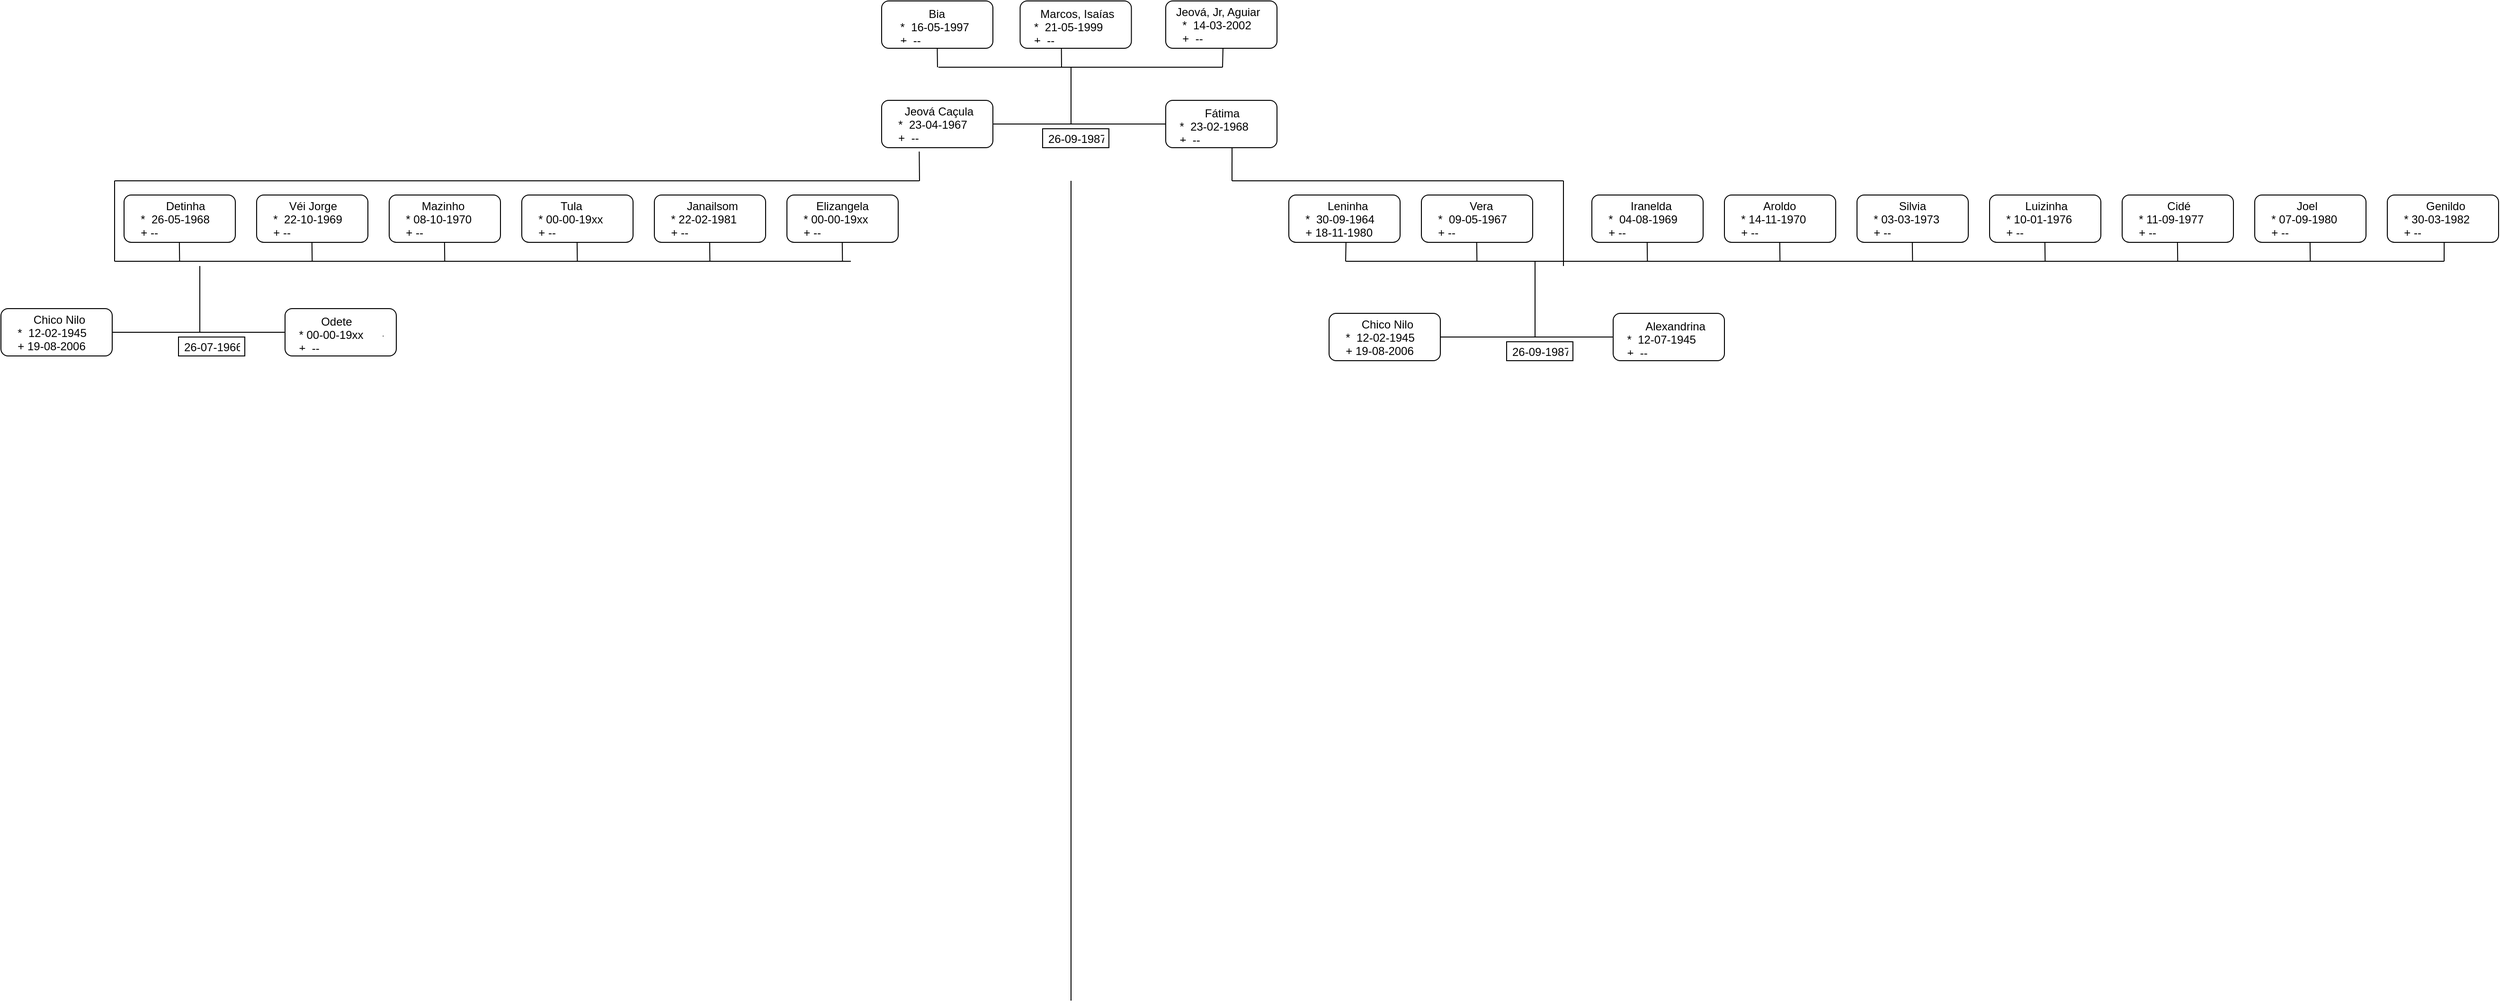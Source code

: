 <mxfile>
    <diagram id="dwh6Nt9CRi5pj_zk__ob" name="Página-1">
        <mxGraphModel dx="1879" dy="485" grid="1" gridSize="10" guides="1" tooltips="1" connect="1" arrows="1" fold="1" page="1" pageScale="1" pageWidth="850" pageHeight="1100" math="0" shadow="0">
            <root>
                <mxCell id="0"/>
                <mxCell id="1" parent="0"/>
                <mxCell id="18" value="" style="rounded=1;whiteSpace=wrap;html=1;" parent="1" vertex="1">
                    <mxGeometry x="386.25" y="50" width="117.5" height="50" as="geometry"/>
                </mxCell>
                <mxCell id="19" value="  Marcos, Isaías   - Marcos Isaías Tomas Aguiar&#10;*  21-05-1999       - realejo, crateús, ce&#10;+  --" style="text;strokeColor=none;fillColor=none;align=left;verticalAlign=middle;spacingLeft=4;spacingRight=4;overflow=hidden;points=[[0,0.5],[1,0.5]];portConstraint=eastwest;rotatable=0;" parent="1" vertex="1">
                    <mxGeometry x="395" y="55" width="100" height="40" as="geometry"/>
                </mxCell>
                <mxCell id="22" value="" style="rounded=1;whiteSpace=wrap;html=1;" parent="1" vertex="1">
                    <mxGeometry x="240" y="155" width="117.5" height="50" as="geometry"/>
                </mxCell>
                <mxCell id="23" value="    Jeová Caçula     - Jeová Caçula de Aguiar Júnior&#10;  *  23-04-1967       - nova olinda, crateús, &#10;  +  --" style="text;strokeColor=none;fillColor=none;align=left;verticalAlign=middle;spacingLeft=4;spacingRight=4;overflow=hidden;points=[[0,0.5],[1,0.5]];portConstraint=eastwest;rotatable=0;" parent="1" vertex="1">
                    <mxGeometry x="245" y="155" width="107.5" height="50" as="geometry"/>
                </mxCell>
                <mxCell id="24" value="" style="rounded=1;whiteSpace=wrap;html=1;" parent="1" vertex="1">
                    <mxGeometry x="540" y="155" width="117.5" height="50" as="geometry"/>
                </mxCell>
                <mxCell id="25" value="        Fátima          - Maria de Fátima Tomaz Aguiar&#10;*  23-02-1968       - melancia, coreaú, ce&#10;+  --" style="text;strokeColor=none;fillColor=none;align=left;verticalAlign=middle;spacingLeft=4;spacingRight=4;overflow=hidden;points=[[0,0.5],[1,0.5]];portConstraint=eastwest;rotatable=0;" parent="1" vertex="1">
                    <mxGeometry x="548.75" y="160" width="100" height="40" as="geometry"/>
                </mxCell>
                <mxCell id="27" value="" style="rounded=1;whiteSpace=wrap;html=1;" parent="1" vertex="1">
                    <mxGeometry x="712.5" y="380" width="117.5" height="50" as="geometry"/>
                </mxCell>
                <mxCell id="28" value="       Chico Nilo       - Francisco José Domingos&#10;  *  12-02-1945&#10;  + 19-08-2006" style="text;strokeColor=none;fillColor=none;align=left;verticalAlign=middle;spacingLeft=4;spacingRight=4;overflow=hidden;points=[[0,0.5],[1,0.5]];portConstraint=eastwest;rotatable=0;" parent="1" vertex="1">
                    <mxGeometry x="717.5" y="380" width="107.5" height="50" as="geometry"/>
                </mxCell>
                <mxCell id="29" value="" style="rounded=1;whiteSpace=wrap;html=1;" parent="1" vertex="1">
                    <mxGeometry x="1012.5" y="380" width="117.5" height="50" as="geometry"/>
                </mxCell>
                <mxCell id="30" value="      Alexandrina   - Alexandrina Tomaz Domingos&#10;*  12-07-1945&#10;+  --" style="text;strokeColor=none;fillColor=none;align=left;verticalAlign=middle;spacingLeft=4;spacingRight=4;overflow=hidden;points=[[0,0.5],[1,0.5]];portConstraint=eastwest;rotatable=0;" parent="1" vertex="1">
                    <mxGeometry x="1021.25" y="385" width="100" height="40" as="geometry"/>
                </mxCell>
                <mxCell id="31" value="" style="endArrow=none;html=1;" parent="1" edge="1">
                    <mxGeometry width="50" height="50" relative="1" as="geometry">
                        <mxPoint x="440" y="1106" as="sourcePoint"/>
                        <mxPoint x="440" y="240" as="targetPoint"/>
                    </mxGeometry>
                </mxCell>
                <mxCell id="32" value="" style="rounded=1;whiteSpace=wrap;html=1;" parent="1" vertex="1">
                    <mxGeometry x="670" y="255" width="117.5" height="50" as="geometry"/>
                </mxCell>
                <mxCell id="33" value="         Leninha         - Maria Lúcia TomazDomingos&#10;  *  30-09-1964       -  melancia, coreaú, ce&#10;  + 18-11-1980" style="text;strokeColor=none;fillColor=none;align=left;verticalAlign=middle;spacingLeft=4;spacingRight=4;overflow=hidden;points=[[0,0.5],[1,0.5]];portConstraint=eastwest;rotatable=0;" parent="1" vertex="1">
                    <mxGeometry x="675" y="255" width="107.5" height="50" as="geometry"/>
                </mxCell>
                <mxCell id="34" value="" style="rounded=1;whiteSpace=wrap;html=1;" parent="1" vertex="1">
                    <mxGeometry x="810" y="255" width="117.5" height="50" as="geometry"/>
                </mxCell>
                <mxCell id="35" value="            Vera           - Vera Lúcia Tomaz de Araújo&#10;  *  09-05-1967       - melancia, coreaú, ce&#10;  + --" style="text;strokeColor=none;fillColor=none;align=left;verticalAlign=middle;spacingLeft=4;spacingRight=4;overflow=hidden;points=[[0,0.5],[1,0.5]];portConstraint=eastwest;rotatable=0;" parent="1" vertex="1">
                    <mxGeometry x="815" y="255" width="107.5" height="50" as="geometry"/>
                </mxCell>
                <mxCell id="36" value="" style="rounded=1;whiteSpace=wrap;html=1;" parent="1" vertex="1">
                    <mxGeometry x="990" y="255" width="117.5" height="50" as="geometry"/>
                </mxCell>
                <mxCell id="37" value="         Iranelda         - Iranelda Maria TomazDomingos&#10;  *  04-08-1969       - melancia, coreaú, ce&#10;  + --" style="text;strokeColor=none;fillColor=none;align=left;verticalAlign=middle;spacingLeft=4;spacingRight=4;overflow=hidden;points=[[0,0.5],[1,0.5]];portConstraint=eastwest;rotatable=0;" parent="1" vertex="1">
                    <mxGeometry x="995" y="255" width="107.5" height="50" as="geometry"/>
                </mxCell>
                <mxCell id="38" value="" style="rounded=1;whiteSpace=wrap;html=1;" parent="1" vertex="1">
                    <mxGeometry x="1130" y="255" width="117.5" height="50" as="geometry"/>
                </mxCell>
                <mxCell id="39" value="         Aroldo            - José Aroldo Tomaz Domingos&#10;  * 14-11-1970         - melancia, coreaú, ce&#10;  + --" style="text;strokeColor=none;fillColor=none;align=left;verticalAlign=middle;spacingLeft=4;spacingRight=4;overflow=hidden;points=[[0,0.5],[1,0.5]];portConstraint=eastwest;rotatable=0;" parent="1" vertex="1">
                    <mxGeometry x="1135" y="255" width="107.5" height="50" as="geometry"/>
                </mxCell>
                <mxCell id="40" value="" style="rounded=1;whiteSpace=wrap;html=1;" parent="1" vertex="1">
                    <mxGeometry x="1270" y="255" width="117.5" height="50" as="geometry"/>
                </mxCell>
                <mxCell id="41" value="          Silvia            - Antonia Silvia Helena Tomaz Soares&#10;  * 03-03-1973        - melancia, coreaú, ce&#10;  + --" style="text;strokeColor=none;fillColor=none;align=left;verticalAlign=middle;spacingLeft=4;spacingRight=4;overflow=hidden;points=[[0,0.5],[1,0.5]];portConstraint=eastwest;rotatable=0;" parent="1" vertex="1">
                    <mxGeometry x="1275" y="255" width="107.5" height="50" as="geometry"/>
                </mxCell>
                <mxCell id="42" value="" style="rounded=1;whiteSpace=wrap;html=1;" parent="1" vertex="1">
                    <mxGeometry x="1410" y="255" width="117.5" height="50" as="geometry"/>
                </mxCell>
                <mxCell id="43" value="        Luizinha         - Luiza Maria Tomaz Domingos&#10;  * 10-01-1976        - melancia, coreaú, ce&#10;  + --" style="text;strokeColor=none;fillColor=none;align=left;verticalAlign=middle;spacingLeft=4;spacingRight=4;overflow=hidden;points=[[0,0.5],[1,0.5]];portConstraint=eastwest;rotatable=0;" parent="1" vertex="1">
                    <mxGeometry x="1415" y="255" width="107.5" height="50" as="geometry"/>
                </mxCell>
                <mxCell id="44" value="" style="rounded=1;whiteSpace=wrap;html=1;" parent="1" vertex="1">
                    <mxGeometry x="1550" y="255" width="117.5" height="50" as="geometry"/>
                </mxCell>
                <mxCell id="45" value="           Cidé             - Francisco Franscidé Tomaz Domingos&#10;  * 11-09-1977         - nova olinda, coreaú, ce&#10;  + --" style="text;strokeColor=none;fillColor=none;align=left;verticalAlign=middle;spacingLeft=4;spacingRight=4;overflow=hidden;points=[[0,0.5],[1,0.5]];portConstraint=eastwest;rotatable=0;" parent="1" vertex="1">
                    <mxGeometry x="1555" y="255" width="107.5" height="50" as="geometry"/>
                </mxCell>
                <mxCell id="46" value="" style="rounded=1;whiteSpace=wrap;html=1;" parent="1" vertex="1">
                    <mxGeometry x="1690" y="255" width="117.5" height="50" as="geometry"/>
                </mxCell>
                <mxCell id="47" value="          Joel              - Franscisco Joel Tomaz Domingos&#10;  * 07-09-1980         - nova olinda, coreaú, ce&#10;  + --" style="text;strokeColor=none;fillColor=none;align=left;verticalAlign=middle;spacingLeft=4;spacingRight=4;overflow=hidden;points=[[0,0.5],[1,0.5]];portConstraint=eastwest;rotatable=0;" parent="1" vertex="1">
                    <mxGeometry x="1695" y="255" width="107.5" height="50" as="geometry"/>
                </mxCell>
                <mxCell id="48" value="" style="rounded=1;whiteSpace=wrap;html=1;" parent="1" vertex="1">
                    <mxGeometry x="1830" y="255" width="117.5" height="50" as="geometry"/>
                </mxCell>
                <mxCell id="49" value="         Genildo          - Antonio Genildo Tomaz Domingos&#10;  * 30-03-1982         - nova olinda, coreaú, ce&#10;  + --" style="text;strokeColor=none;fillColor=none;align=left;verticalAlign=middle;spacingLeft=4;spacingRight=4;overflow=hidden;points=[[0,0.5],[1,0.5]];portConstraint=eastwest;rotatable=0;" parent="1" vertex="1">
                    <mxGeometry x="1835" y="255" width="107.5" height="50" as="geometry"/>
                </mxCell>
                <mxCell id="50" value="" style="endArrow=none;html=1;entryX=0;entryY=0.5;entryDx=0;entryDy=0;exitX=1;exitY=0.5;exitDx=0;exitDy=0;" parent="1" source="22" target="24" edge="1">
                    <mxGeometry width="50" height="50" relative="1" as="geometry">
                        <mxPoint x="380" y="260" as="sourcePoint"/>
                        <mxPoint x="430" y="210" as="targetPoint"/>
                    </mxGeometry>
                </mxCell>
                <mxCell id="51" value="" style="endArrow=none;html=1;entryX=0.371;entryY=1.002;entryDx=0;entryDy=0;entryPerimeter=0;" parent="1" target="18" edge="1">
                    <mxGeometry width="50" height="50" relative="1" as="geometry">
                        <mxPoint x="430" y="120" as="sourcePoint"/>
                        <mxPoint x="441" y="100" as="targetPoint"/>
                    </mxGeometry>
                </mxCell>
                <mxCell id="54" value="" style="endArrow=none;html=1;" parent="1" edge="1">
                    <mxGeometry width="50" height="50" relative="1" as="geometry">
                        <mxPoint x="300" y="120" as="sourcePoint"/>
                        <mxPoint x="600" y="120" as="targetPoint"/>
                    </mxGeometry>
                </mxCell>
                <mxCell id="55" value="" style="endArrow=none;html=1;" parent="1" edge="1">
                    <mxGeometry width="50" height="50" relative="1" as="geometry">
                        <mxPoint x="440" y="180" as="sourcePoint"/>
                        <mxPoint x="440" y="120" as="targetPoint"/>
                    </mxGeometry>
                </mxCell>
                <mxCell id="56" value="" style="endArrow=none;html=1;exitX=1;exitY=0.5;exitDx=0;exitDy=0;entryX=0;entryY=0.5;entryDx=0;entryDy=0;" parent="1" source="27" target="29" edge="1">
                    <mxGeometry width="50" height="50" relative="1" as="geometry">
                        <mxPoint x="990" y="395" as="sourcePoint"/>
                        <mxPoint x="1010" y="400" as="targetPoint"/>
                    </mxGeometry>
                </mxCell>
                <mxCell id="57" value="" style="endArrow=none;html=1;entryX=0.515;entryY=1;entryDx=0;entryDy=0;entryPerimeter=0;" parent="1" target="33" edge="1">
                    <mxGeometry width="50" height="50" relative="1" as="geometry">
                        <mxPoint x="730" y="325" as="sourcePoint"/>
                        <mxPoint x="728.41" y="305" as="targetPoint"/>
                    </mxGeometry>
                </mxCell>
                <mxCell id="58" value="" style="endArrow=none;html=1;entryX=0.5;entryY=1;entryDx=0;entryDy=0;" parent="1" edge="1">
                    <mxGeometry width="50" height="50" relative="1" as="geometry">
                        <mxPoint x="868.66" y="325" as="sourcePoint"/>
                        <mxPoint x="868.41" y="305" as="targetPoint"/>
                    </mxGeometry>
                </mxCell>
                <mxCell id="59" value="" style="endArrow=none;html=1;entryX=0.5;entryY=1;entryDx=0;entryDy=0;" parent="1" edge="1">
                    <mxGeometry width="50" height="50" relative="1" as="geometry">
                        <mxPoint x="1048.66" y="325" as="sourcePoint"/>
                        <mxPoint x="1048.41" y="305" as="targetPoint"/>
                    </mxGeometry>
                </mxCell>
                <mxCell id="60" value="" style="endArrow=none;html=1;entryX=0.5;entryY=1;entryDx=0;entryDy=0;" parent="1" edge="1">
                    <mxGeometry width="50" height="50" relative="1" as="geometry">
                        <mxPoint x="1188.66" y="325" as="sourcePoint"/>
                        <mxPoint x="1188.41" y="305" as="targetPoint"/>
                    </mxGeometry>
                </mxCell>
                <mxCell id="62" value="" style="endArrow=none;html=1;entryX=0.5;entryY=1;entryDx=0;entryDy=0;" parent="1" edge="1">
                    <mxGeometry width="50" height="50" relative="1" as="geometry">
                        <mxPoint x="1328.66" y="325" as="sourcePoint"/>
                        <mxPoint x="1328.41" y="305" as="targetPoint"/>
                    </mxGeometry>
                </mxCell>
                <mxCell id="63" value="" style="endArrow=none;html=1;entryX=0.5;entryY=1;entryDx=0;entryDy=0;" parent="1" edge="1">
                    <mxGeometry width="50" height="50" relative="1" as="geometry">
                        <mxPoint x="1468.66" y="325" as="sourcePoint"/>
                        <mxPoint x="1468.41" y="305" as="targetPoint"/>
                    </mxGeometry>
                </mxCell>
                <mxCell id="64" value="" style="endArrow=none;html=1;entryX=0.5;entryY=1;entryDx=0;entryDy=0;" parent="1" edge="1">
                    <mxGeometry width="50" height="50" relative="1" as="geometry">
                        <mxPoint x="1608.66" y="325" as="sourcePoint"/>
                        <mxPoint x="1608.41" y="305" as="targetPoint"/>
                    </mxGeometry>
                </mxCell>
                <mxCell id="65" value="" style="endArrow=none;html=1;entryX=0.5;entryY=1;entryDx=0;entryDy=0;" parent="1" edge="1">
                    <mxGeometry width="50" height="50" relative="1" as="geometry">
                        <mxPoint x="1748.66" y="325" as="sourcePoint"/>
                        <mxPoint x="1748.41" y="305" as="targetPoint"/>
                    </mxGeometry>
                </mxCell>
                <mxCell id="66" value="" style="endArrow=none;html=1;entryX=0.512;entryY=0.997;entryDx=0;entryDy=0;entryPerimeter=0;" parent="1" target="49" edge="1">
                    <mxGeometry width="50" height="50" relative="1" as="geometry">
                        <mxPoint x="1890" y="325" as="sourcePoint"/>
                        <mxPoint x="1888.41" y="305" as="targetPoint"/>
                    </mxGeometry>
                </mxCell>
                <mxCell id="67" value="" style="endArrow=none;html=1;" parent="1" edge="1">
                    <mxGeometry width="50" height="50" relative="1" as="geometry">
                        <mxPoint x="730" y="325" as="sourcePoint"/>
                        <mxPoint x="1890" y="325" as="targetPoint"/>
                    </mxGeometry>
                </mxCell>
                <mxCell id="68" value="" style="endArrow=none;html=1;" parent="1" edge="1">
                    <mxGeometry width="50" height="50" relative="1" as="geometry">
                        <mxPoint x="960" y="240" as="sourcePoint"/>
                        <mxPoint x="610" y="240" as="targetPoint"/>
                    </mxGeometry>
                </mxCell>
                <mxCell id="69" value="" style="endArrow=none;html=1;entryX=0.596;entryY=1.002;entryDx=0;entryDy=0;entryPerimeter=0;" parent="1" target="24" edge="1">
                    <mxGeometry width="50" height="50" relative="1" as="geometry">
                        <mxPoint x="610" y="240" as="sourcePoint"/>
                        <mxPoint x="598.56" y="205" as="targetPoint"/>
                    </mxGeometry>
                </mxCell>
                <mxCell id="70" value="" style="endArrow=none;html=1;" parent="1" edge="1">
                    <mxGeometry width="50" height="50" relative="1" as="geometry">
                        <mxPoint x="960" y="330" as="sourcePoint"/>
                        <mxPoint x="960" y="240" as="targetPoint"/>
                    </mxGeometry>
                </mxCell>
                <mxCell id="71" value="" style="endArrow=none;html=1;" parent="1" edge="1">
                    <mxGeometry width="50" height="50" relative="1" as="geometry">
                        <mxPoint x="930" y="405" as="sourcePoint"/>
                        <mxPoint x="930" y="325" as="targetPoint"/>
                    </mxGeometry>
                </mxCell>
                <mxCell id="76" value="" style="rounded=0;whiteSpace=wrap;html=1;" parent="1" vertex="1">
                    <mxGeometry x="410" y="185" width="70" height="20" as="geometry"/>
                </mxCell>
                <mxCell id="78" value="26-09-1987 independência, ce" style="text;strokeColor=none;fillColor=none;align=left;verticalAlign=middle;spacingLeft=4;spacingRight=4;overflow=hidden;points=[[0,0.5],[1,0.5]];portConstraint=eastwest;rotatable=0;" parent="1" vertex="1">
                    <mxGeometry x="410" y="185" width="70" height="20" as="geometry"/>
                </mxCell>
                <mxCell id="79" value="" style="rounded=0;whiteSpace=wrap;html=1;" parent="1" vertex="1">
                    <mxGeometry x="900" y="410" width="70" height="20" as="geometry"/>
                </mxCell>
                <mxCell id="80" value="26-09-1987 independência, ce" style="text;strokeColor=none;fillColor=none;align=left;verticalAlign=middle;spacingLeft=4;spacingRight=4;overflow=hidden;points=[[0,0.5],[1,0.5]];portConstraint=eastwest;rotatable=0;" parent="1" vertex="1">
                    <mxGeometry x="900" y="410" width="70" height="20" as="geometry"/>
                </mxCell>
                <mxCell id="82" value="" style="rounded=1;whiteSpace=wrap;html=1;" parent="1" vertex="1">
                    <mxGeometry x="-690" y="375" width="117.5" height="50" as="geometry"/>
                </mxCell>
                <mxCell id="83" value="       Chico Nilo       - Francisco José Domingos&#10;  *  12-02-1945&#10;  + 19-08-2006" style="text;strokeColor=none;fillColor=none;align=left;verticalAlign=middle;spacingLeft=4;spacingRight=4;overflow=hidden;points=[[0,0.5],[1,0.5]];portConstraint=eastwest;rotatable=0;" parent="1" vertex="1">
                    <mxGeometry x="-685" y="375" width="107.5" height="50" as="geometry"/>
                </mxCell>
                <mxCell id="84" value="" style="rounded=1;whiteSpace=wrap;html=1;" parent="1" vertex="1">
                    <mxGeometry x="-390" y="375" width="117.5" height="50" as="geometry"/>
                </mxCell>
                <mxCell id="85" value="       Odete           - Maria Odete de Aguiar&#10;* 00-00-19xx      - riacho do gado, independencia, ce&#10;+  --" style="text;strokeColor=none;fillColor=none;align=left;verticalAlign=middle;spacingLeft=4;spacingRight=4;overflow=hidden;points=[[0,0.5],[1,0.5]];portConstraint=eastwest;rotatable=0;" parent="1" vertex="1">
                    <mxGeometry x="-381.25" y="380" width="100" height="40" as="geometry"/>
                </mxCell>
                <mxCell id="88" value="" style="rounded=1;whiteSpace=wrap;html=1;" parent="1" vertex="1">
                    <mxGeometry x="-560" y="255" width="117.5" height="50" as="geometry"/>
                </mxCell>
                <mxCell id="89" value="          Detinha         -  Antonia Elizete De Aguiar&#10;  *  26-05-1968       - nova olinda, independencia, ce&#10;  + --" style="text;strokeColor=none;fillColor=none;align=left;verticalAlign=middle;spacingLeft=4;spacingRight=4;overflow=hidden;points=[[0,0.5],[1,0.5]];portConstraint=eastwest;rotatable=0;" parent="1" vertex="1">
                    <mxGeometry x="-555" y="255" width="107.5" height="50" as="geometry"/>
                </mxCell>
                <mxCell id="90" value="" style="rounded=1;whiteSpace=wrap;html=1;" parent="1" vertex="1">
                    <mxGeometry x="-420" y="255" width="117.5" height="50" as="geometry"/>
                </mxCell>
                <mxCell id="91" value="       Véi Jorge          - Jorge Luiz Caçula de Aguiar&#10;  *  22-10-1969       - nova olinda, independencia, ce&#10;  + --" style="text;strokeColor=none;fillColor=none;align=left;verticalAlign=middle;spacingLeft=4;spacingRight=4;overflow=hidden;points=[[0,0.5],[1,0.5]];portConstraint=eastwest;rotatable=0;" parent="1" vertex="1">
                    <mxGeometry x="-415" y="255" width="107.5" height="50" as="geometry"/>
                </mxCell>
                <mxCell id="92" value="" style="rounded=1;whiteSpace=wrap;html=1;" parent="1" vertex="1">
                    <mxGeometry x="-280" y="255" width="117.5" height="50" as="geometry"/>
                </mxCell>
                <mxCell id="93" value="       Mazinho            - Geosmar Caçula de Aguiar&#10;  * 08-10-1970         - nova olinda, independencia, ce&#10;  + --" style="text;strokeColor=none;fillColor=none;align=left;verticalAlign=middle;spacingLeft=4;spacingRight=4;overflow=hidden;points=[[0,0.5],[1,0.5]];portConstraint=eastwest;rotatable=0;" parent="1" vertex="1">
                    <mxGeometry x="-275" y="255" width="107.5" height="50" as="geometry"/>
                </mxCell>
                <mxCell id="94" value="" style="rounded=1;whiteSpace=wrap;html=1;" parent="1" vertex="1">
                    <mxGeometry x="-140" y="255" width="117.5" height="50" as="geometry"/>
                </mxCell>
                <mxCell id="95" value="         Tula               - Jonas Caçula de Aguiar&#10;  * 00-00-19xx        - nova olinda, independencia, ce&#10;  + --" style="text;strokeColor=none;fillColor=none;align=left;verticalAlign=middle;spacingLeft=4;spacingRight=4;overflow=hidden;points=[[0,0.5],[1,0.5]];portConstraint=eastwest;rotatable=0;" parent="1" vertex="1">
                    <mxGeometry x="-135" y="255" width="107.5" height="50" as="geometry"/>
                </mxCell>
                <mxCell id="96" value="" style="rounded=1;whiteSpace=wrap;html=1;" parent="1" vertex="1">
                    <mxGeometry y="255" width="117.5" height="50" as="geometry"/>
                </mxCell>
                <mxCell id="97" value="       Janailsom       - Janailsom Caçula de Aguiar&#10;  * 22-02-1981        - mnova olinda, independencia, ce&#10;  + --" style="text;strokeColor=none;fillColor=none;align=left;verticalAlign=middle;spacingLeft=4;spacingRight=4;overflow=hidden;points=[[0,0.5],[1,0.5]];portConstraint=eastwest;rotatable=0;" parent="1" vertex="1">
                    <mxGeometry x="5" y="255" width="107.5" height="50" as="geometry"/>
                </mxCell>
                <mxCell id="98" value="" style="rounded=1;whiteSpace=wrap;html=1;" parent="1" vertex="1">
                    <mxGeometry x="140" y="255" width="117.5" height="50" as="geometry"/>
                </mxCell>
                <mxCell id="99" value="      Elizangela        - Elizangela Caçula de Aguiar&#10;  * 00-00-19xx         - nova olinda, independencia, ce&#10;  + --" style="text;strokeColor=none;fillColor=none;align=left;verticalAlign=middle;spacingLeft=4;spacingRight=4;overflow=hidden;points=[[0,0.5],[1,0.5]];portConstraint=eastwest;rotatable=0;" parent="1" vertex="1">
                    <mxGeometry x="145" y="255" width="107.5" height="50" as="geometry"/>
                </mxCell>
                <mxCell id="104" value="" style="endArrow=none;html=1;exitX=1;exitY=0.5;exitDx=0;exitDy=0;entryX=0;entryY=0.5;entryDx=0;entryDy=0;" parent="1" source="82" target="84" edge="1">
                    <mxGeometry width="50" height="50" relative="1" as="geometry">
                        <mxPoint x="-412.5" y="390" as="sourcePoint"/>
                        <mxPoint x="-392.5" y="395" as="targetPoint"/>
                        <Array as="points">
                            <mxPoint x="-480" y="400"/>
                        </Array>
                    </mxGeometry>
                </mxCell>
                <mxCell id="105" value="" style="endArrow=none;html=1;" parent="1" edge="1">
                    <mxGeometry width="50" height="50" relative="1" as="geometry">
                        <mxPoint x="-570" y="325" as="sourcePoint"/>
                        <mxPoint x="-570" y="240" as="targetPoint"/>
                    </mxGeometry>
                </mxCell>
                <mxCell id="106" value="" style="endArrow=none;html=1;entryX=0.5;entryY=1;entryDx=0;entryDy=0;" parent="1" edge="1">
                    <mxGeometry width="50" height="50" relative="1" as="geometry">
                        <mxPoint x="-501.34" y="325" as="sourcePoint"/>
                        <mxPoint x="-501.59" y="305" as="targetPoint"/>
                    </mxGeometry>
                </mxCell>
                <mxCell id="107" value="" style="endArrow=none;html=1;entryX=0.5;entryY=1;entryDx=0;entryDy=0;" parent="1" edge="1">
                    <mxGeometry width="50" height="50" relative="1" as="geometry">
                        <mxPoint x="-361.34" y="325" as="sourcePoint"/>
                        <mxPoint x="-361.59" y="305" as="targetPoint"/>
                    </mxGeometry>
                </mxCell>
                <mxCell id="108" value="" style="endArrow=none;html=1;entryX=0.5;entryY=1;entryDx=0;entryDy=0;" parent="1" edge="1">
                    <mxGeometry width="50" height="50" relative="1" as="geometry">
                        <mxPoint x="-221.34" y="325" as="sourcePoint"/>
                        <mxPoint x="-221.59" y="305" as="targetPoint"/>
                    </mxGeometry>
                </mxCell>
                <mxCell id="109" value="" style="endArrow=none;html=1;entryX=0.5;entryY=1;entryDx=0;entryDy=0;" parent="1" edge="1">
                    <mxGeometry width="50" height="50" relative="1" as="geometry">
                        <mxPoint x="-81.34" y="325" as="sourcePoint"/>
                        <mxPoint x="-81.59" y="305" as="targetPoint"/>
                    </mxGeometry>
                </mxCell>
                <mxCell id="110" value="" style="endArrow=none;html=1;entryX=0.5;entryY=1;entryDx=0;entryDy=0;" parent="1" edge="1">
                    <mxGeometry width="50" height="50" relative="1" as="geometry">
                        <mxPoint x="58.66" y="325" as="sourcePoint"/>
                        <mxPoint x="58.41" y="305" as="targetPoint"/>
                    </mxGeometry>
                </mxCell>
                <mxCell id="111" value="" style="endArrow=none;html=1;entryX=0.5;entryY=1;entryDx=0;entryDy=0;" parent="1" edge="1">
                    <mxGeometry width="50" height="50" relative="1" as="geometry">
                        <mxPoint x="198.66" y="325" as="sourcePoint"/>
                        <mxPoint x="198.41" y="305" as="targetPoint"/>
                    </mxGeometry>
                </mxCell>
                <mxCell id="114" value="" style="endArrow=none;html=1;" parent="1" edge="1">
                    <mxGeometry width="50" height="50" relative="1" as="geometry">
                        <mxPoint x="-570" y="325" as="sourcePoint"/>
                        <mxPoint x="207.5" y="325" as="targetPoint"/>
                    </mxGeometry>
                </mxCell>
                <mxCell id="117" value="" style="rounded=0;whiteSpace=wrap;html=1;" parent="1" vertex="1">
                    <mxGeometry x="-502.5" y="405" width="70" height="20" as="geometry"/>
                </mxCell>
                <mxCell id="118" value="26-07-1966 - independência, ce" style="text;strokeColor=none;fillColor=none;align=left;verticalAlign=middle;spacingLeft=4;spacingRight=4;overflow=hidden;points=[[0,0.5],[1,0.5]];portConstraint=eastwest;rotatable=0;" parent="1" vertex="1">
                    <mxGeometry x="-502.5" y="405" width="70" height="20" as="geometry"/>
                </mxCell>
                <mxCell id="119" value="" style="endArrow=none;html=1;entryX=0.323;entryY=1.082;entryDx=0;entryDy=0;entryPerimeter=0;" parent="1" target="23" edge="1">
                    <mxGeometry width="50" height="50" relative="1" as="geometry">
                        <mxPoint x="280" y="240" as="sourcePoint"/>
                        <mxPoint x="250" y="270" as="targetPoint"/>
                    </mxGeometry>
                </mxCell>
                <mxCell id="120" value="" style="endArrow=none;html=1;" parent="1" edge="1">
                    <mxGeometry width="50" height="50" relative="1" as="geometry">
                        <mxPoint x="-570" y="240" as="sourcePoint"/>
                        <mxPoint x="280" y="240" as="targetPoint"/>
                    </mxGeometry>
                </mxCell>
                <mxCell id="121" value="" style="rounded=1;whiteSpace=wrap;html=1;" parent="1" vertex="1">
                    <mxGeometry x="540" y="50" width="117.5" height="50" as="geometry"/>
                </mxCell>
                <mxCell id="122" value="Jeová, Jr, Aguiar   - Jeová Caçula de Aguiar Júnior&#10;  *  14-03-2002       - realejo, crateús, ceará&#10;  +  --" style="text;strokeColor=none;fillColor=none;align=left;verticalAlign=middle;spacingLeft=4;spacingRight=4;overflow=hidden;points=[[0,0.5],[1,0.5]];portConstraint=eastwest;rotatable=0;" parent="1" vertex="1">
                    <mxGeometry x="545" y="50" width="107.5" height="50" as="geometry"/>
                </mxCell>
                <mxCell id="123" value="" style="endArrow=none;html=1;entryX=0.516;entryY=1.002;entryDx=0;entryDy=0;entryPerimeter=0;" parent="1" target="122" edge="1">
                    <mxGeometry width="50" height="50" relative="1" as="geometry">
                        <mxPoint x="600" y="120" as="sourcePoint"/>
                        <mxPoint x="750.9" y="108.8" as="targetPoint"/>
                    </mxGeometry>
                </mxCell>
                <mxCell id="124" value="" style="rounded=1;whiteSpace=wrap;html=1;" parent="1" vertex="1">
                    <mxGeometry x="240" y="50" width="117.5" height="50" as="geometry"/>
                </mxCell>
                <mxCell id="125" value="         Bia           - Maria Beatriz Tomaz Aguiar&#10;*  16-05-1997    - realejo, crateús, ce&#10;+  --" style="text;strokeColor=none;fillColor=none;align=left;verticalAlign=middle;spacingLeft=4;spacingRight=4;overflow=hidden;points=[[0,0.5],[1,0.5]];portConstraint=eastwest;rotatable=0;" parent="1" vertex="1">
                    <mxGeometry x="253.75" y="55" width="90" height="40" as="geometry"/>
                </mxCell>
                <mxCell id="126" value="" style="endArrow=none;html=1;entryX=0.5;entryY=1;entryDx=0;entryDy=0;" parent="1" target="124" edge="1">
                    <mxGeometry width="50" height="50" relative="1" as="geometry">
                        <mxPoint x="299" y="120" as="sourcePoint"/>
                        <mxPoint x="260" y="120" as="targetPoint"/>
                    </mxGeometry>
                </mxCell>
                <mxCell id="127" value="" style="endArrow=none;html=1;" parent="1" edge="1">
                    <mxGeometry width="50" height="50" relative="1" as="geometry">
                        <mxPoint x="-480" y="330" as="sourcePoint"/>
                        <mxPoint x="-480" y="400" as="targetPoint"/>
                    </mxGeometry>
                </mxCell>
            </root>
        </mxGraphModel>
    </diagram>
</mxfile>